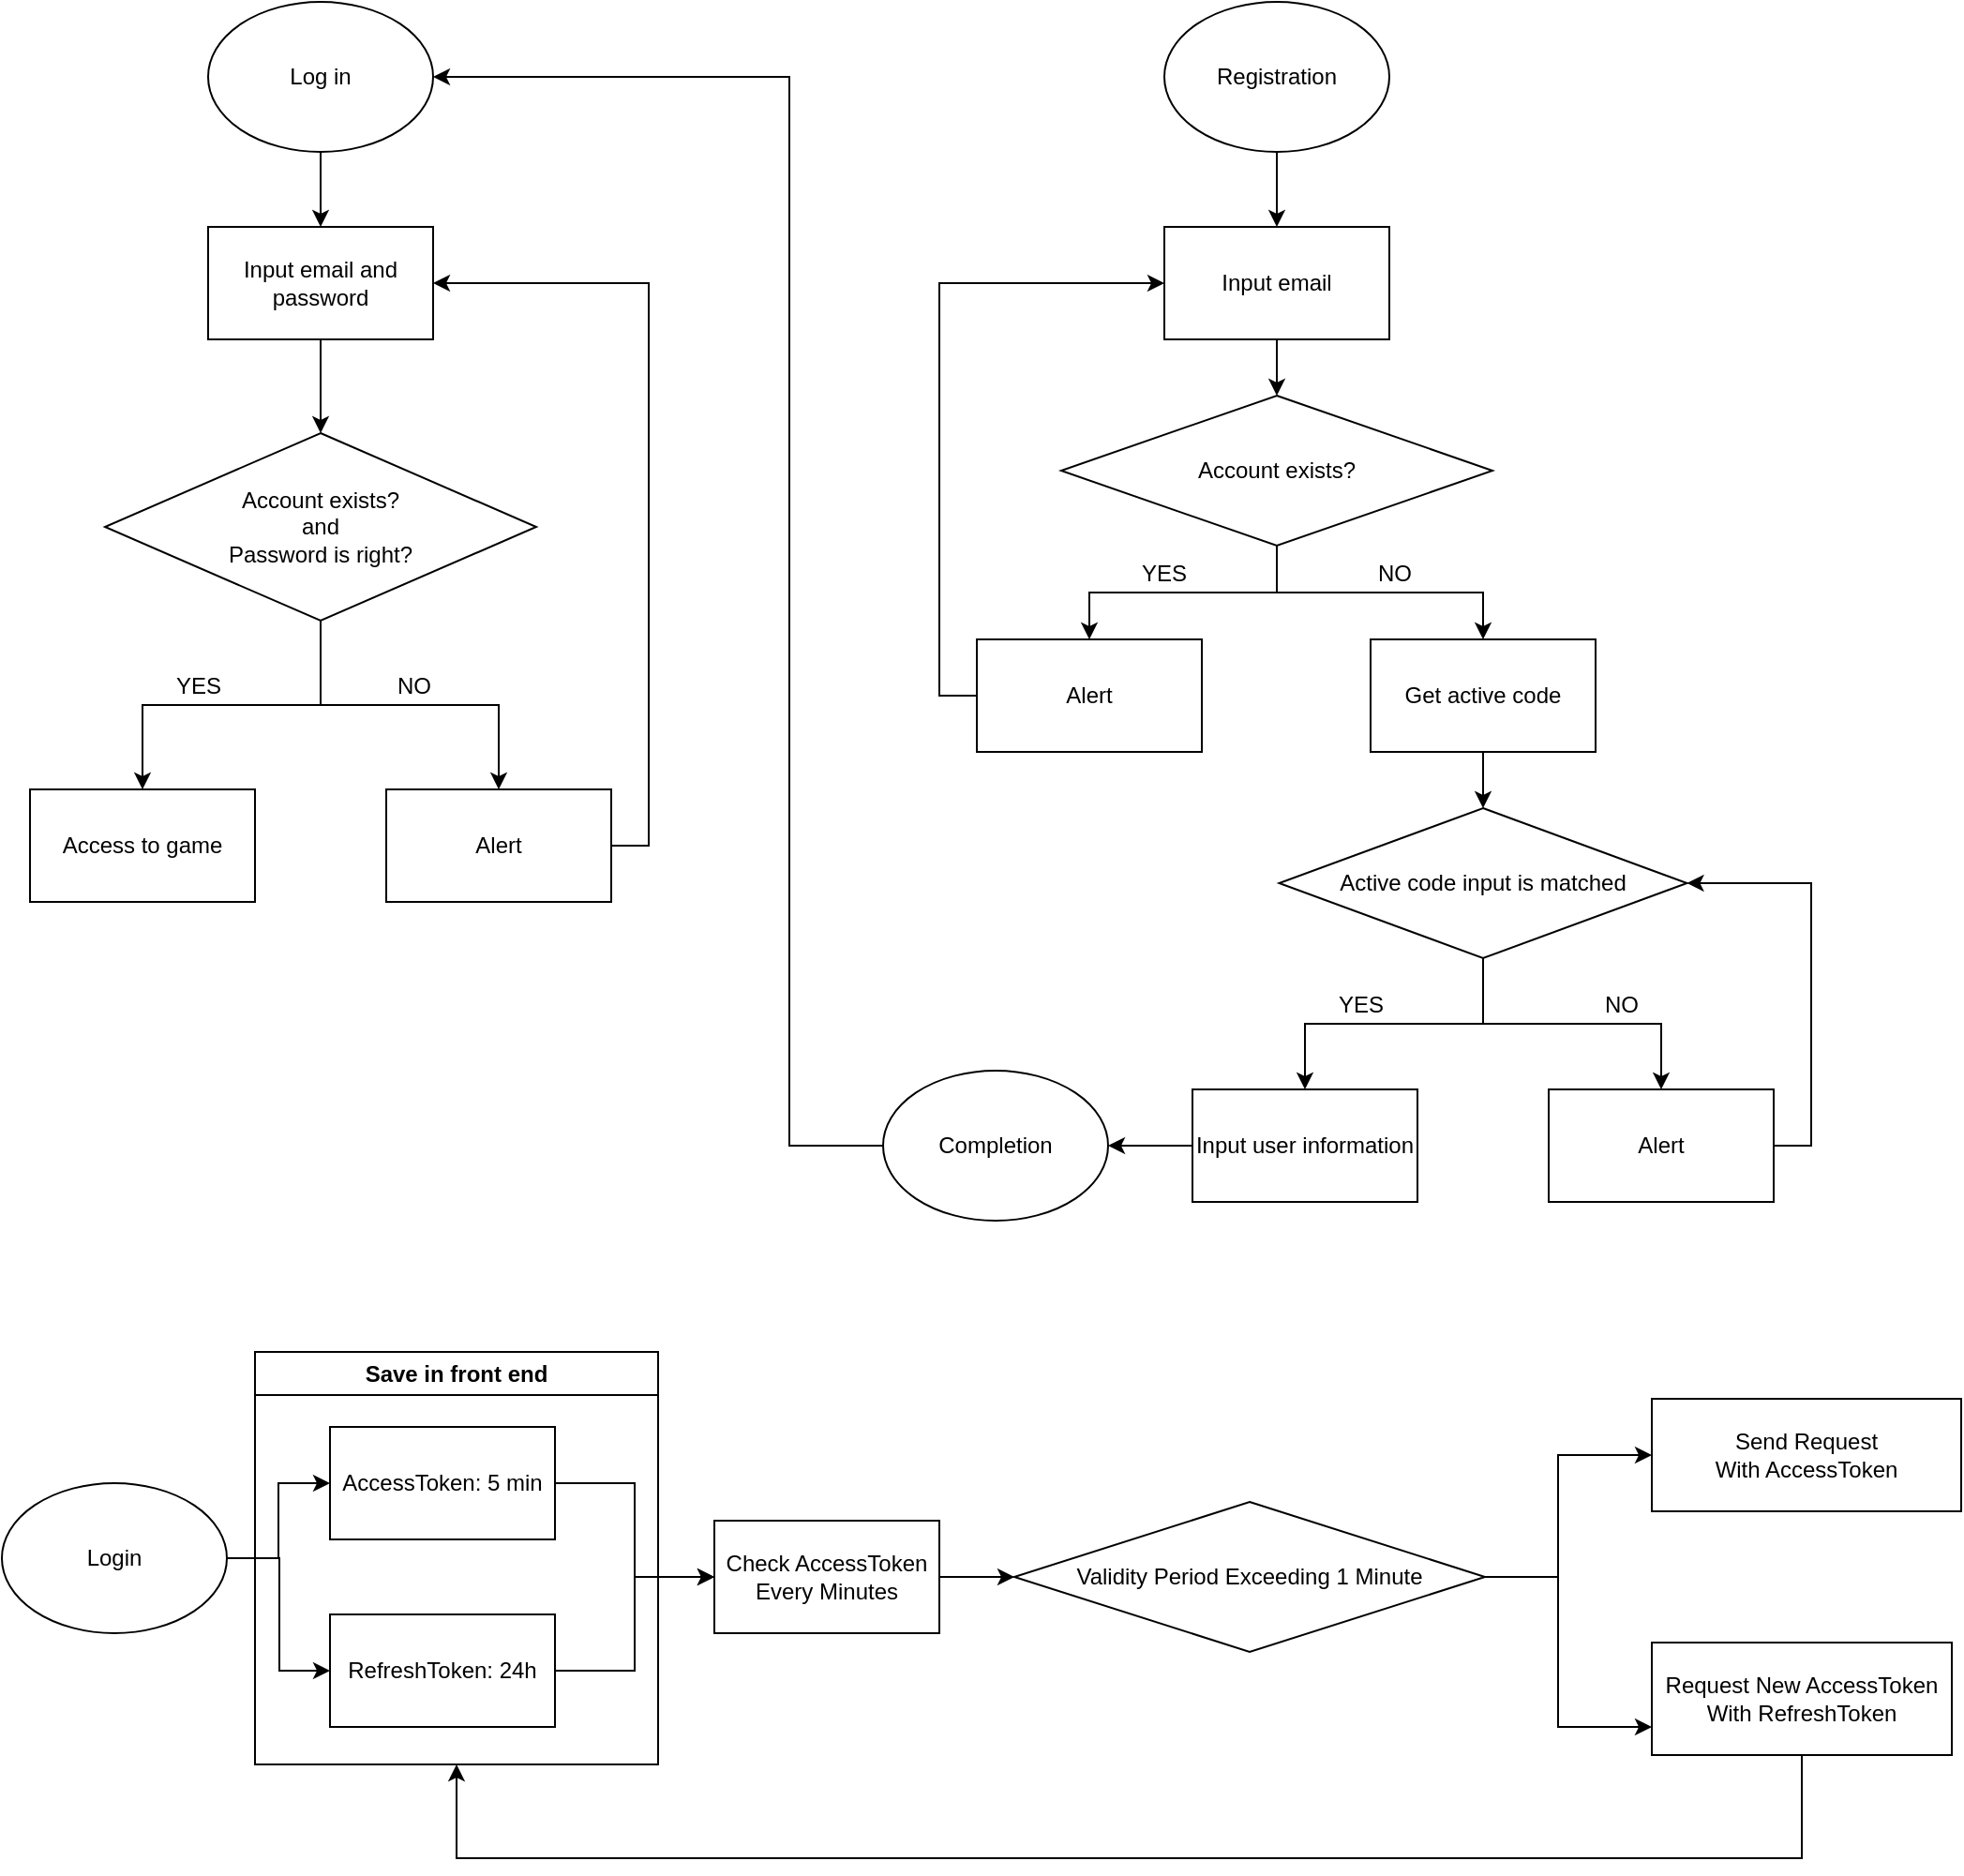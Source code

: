 <mxfile version="21.5.0" type="github">
  <diagram name="第 1 页" id="PhLj6sjb9oxEGrkQKkNx">
    <mxGraphModel dx="1122" dy="751" grid="1" gridSize="10" guides="1" tooltips="1" connect="1" arrows="1" fold="1" page="1" pageScale="1" pageWidth="827" pageHeight="1169" math="0" shadow="0">
      <root>
        <mxCell id="0" />
        <mxCell id="1" parent="0" />
        <mxCell id="Ax4YkN_Q0GDF2FjoO6fH-5" style="edgeStyle=orthogonalEdgeStyle;rounded=0;orthogonalLoop=1;jettySize=auto;html=1;exitX=0.5;exitY=1;exitDx=0;exitDy=0;entryX=0.5;entryY=0;entryDx=0;entryDy=0;" edge="1" parent="1" source="Ax4YkN_Q0GDF2FjoO6fH-3">
          <mxGeometry relative="1" as="geometry">
            <mxPoint x="240" y="220" as="targetPoint" />
          </mxGeometry>
        </mxCell>
        <mxCell id="Ax4YkN_Q0GDF2FjoO6fH-3" value="Log in" style="ellipse;whiteSpace=wrap;html=1;" vertex="1" parent="1">
          <mxGeometry x="180" y="100" width="120" height="80" as="geometry" />
        </mxCell>
        <mxCell id="Ax4YkN_Q0GDF2FjoO6fH-9" style="edgeStyle=orthogonalEdgeStyle;rounded=0;orthogonalLoop=1;jettySize=auto;html=1;exitX=0.5;exitY=1;exitDx=0;exitDy=0;entryX=0.5;entryY=0;entryDx=0;entryDy=0;" edge="1" parent="1" source="Ax4YkN_Q0GDF2FjoO6fH-6" target="Ax4YkN_Q0GDF2FjoO6fH-7">
          <mxGeometry relative="1" as="geometry" />
        </mxCell>
        <mxCell id="Ax4YkN_Q0GDF2FjoO6fH-10" style="edgeStyle=orthogonalEdgeStyle;rounded=0;orthogonalLoop=1;jettySize=auto;html=1;exitX=0.5;exitY=1;exitDx=0;exitDy=0;" edge="1" parent="1" source="Ax4YkN_Q0GDF2FjoO6fH-6" target="Ax4YkN_Q0GDF2FjoO6fH-8">
          <mxGeometry relative="1" as="geometry" />
        </mxCell>
        <mxCell id="Ax4YkN_Q0GDF2FjoO6fH-6" value="Account exists?&lt;br&gt;and&lt;br&gt;Password is right?" style="rhombus;whiteSpace=wrap;html=1;" vertex="1" parent="1">
          <mxGeometry x="125" y="330" width="230" height="100" as="geometry" />
        </mxCell>
        <mxCell id="Ax4YkN_Q0GDF2FjoO6fH-7" value="Access to game" style="rounded=0;whiteSpace=wrap;html=1;" vertex="1" parent="1">
          <mxGeometry x="85" y="520" width="120" height="60" as="geometry" />
        </mxCell>
        <mxCell id="Ax4YkN_Q0GDF2FjoO6fH-35" style="edgeStyle=orthogonalEdgeStyle;rounded=0;orthogonalLoop=1;jettySize=auto;html=1;exitX=1;exitY=0.5;exitDx=0;exitDy=0;entryX=1;entryY=0.5;entryDx=0;entryDy=0;" edge="1" parent="1" source="Ax4YkN_Q0GDF2FjoO6fH-8" target="Ax4YkN_Q0GDF2FjoO6fH-13">
          <mxGeometry relative="1" as="geometry" />
        </mxCell>
        <mxCell id="Ax4YkN_Q0GDF2FjoO6fH-8" value="Alert" style="rounded=0;whiteSpace=wrap;html=1;" vertex="1" parent="1">
          <mxGeometry x="275" y="520" width="120" height="60" as="geometry" />
        </mxCell>
        <mxCell id="Ax4YkN_Q0GDF2FjoO6fH-15" style="edgeStyle=orthogonalEdgeStyle;rounded=0;orthogonalLoop=1;jettySize=auto;html=1;exitX=0.5;exitY=1;exitDx=0;exitDy=0;entryX=0.5;entryY=0;entryDx=0;entryDy=0;" edge="1" parent="1" source="Ax4YkN_Q0GDF2FjoO6fH-13" target="Ax4YkN_Q0GDF2FjoO6fH-6">
          <mxGeometry relative="1" as="geometry" />
        </mxCell>
        <mxCell id="Ax4YkN_Q0GDF2FjoO6fH-13" value="Input email and password" style="rounded=0;whiteSpace=wrap;html=1;" vertex="1" parent="1">
          <mxGeometry x="180" y="220" width="120" height="60" as="geometry" />
        </mxCell>
        <mxCell id="Ax4YkN_Q0GDF2FjoO6fH-16" value="NO" style="text;html=1;strokeColor=none;fillColor=none;align=center;verticalAlign=middle;whiteSpace=wrap;rounded=0;" vertex="1" parent="1">
          <mxGeometry x="260" y="450" width="60" height="30" as="geometry" />
        </mxCell>
        <mxCell id="Ax4YkN_Q0GDF2FjoO6fH-17" value="YES" style="text;html=1;strokeColor=none;fillColor=none;align=center;verticalAlign=middle;whiteSpace=wrap;rounded=0;" vertex="1" parent="1">
          <mxGeometry x="145" y="450" width="60" height="30" as="geometry" />
        </mxCell>
        <mxCell id="Ax4YkN_Q0GDF2FjoO6fH-25" style="edgeStyle=orthogonalEdgeStyle;rounded=0;orthogonalLoop=1;jettySize=auto;html=1;exitX=0.5;exitY=1;exitDx=0;exitDy=0;" edge="1" parent="1" source="Ax4YkN_Q0GDF2FjoO6fH-19" target="Ax4YkN_Q0GDF2FjoO6fH-20">
          <mxGeometry relative="1" as="geometry" />
        </mxCell>
        <mxCell id="Ax4YkN_Q0GDF2FjoO6fH-19" value="Registration" style="ellipse;whiteSpace=wrap;html=1;" vertex="1" parent="1">
          <mxGeometry x="690" y="100" width="120" height="80" as="geometry" />
        </mxCell>
        <mxCell id="Ax4YkN_Q0GDF2FjoO6fH-26" style="edgeStyle=orthogonalEdgeStyle;rounded=0;orthogonalLoop=1;jettySize=auto;html=1;exitX=0.5;exitY=1;exitDx=0;exitDy=0;entryX=0.5;entryY=0;entryDx=0;entryDy=0;" edge="1" parent="1" source="Ax4YkN_Q0GDF2FjoO6fH-20" target="Ax4YkN_Q0GDF2FjoO6fH-22">
          <mxGeometry relative="1" as="geometry" />
        </mxCell>
        <mxCell id="Ax4YkN_Q0GDF2FjoO6fH-20" value="Input email" style="rounded=0;whiteSpace=wrap;html=1;" vertex="1" parent="1">
          <mxGeometry x="690" y="220" width="120" height="60" as="geometry" />
        </mxCell>
        <mxCell id="Ax4YkN_Q0GDF2FjoO6fH-30" style="edgeStyle=orthogonalEdgeStyle;rounded=0;orthogonalLoop=1;jettySize=auto;html=1;exitX=0.5;exitY=1;exitDx=0;exitDy=0;entryX=0.5;entryY=0;entryDx=0;entryDy=0;" edge="1" parent="1" source="Ax4YkN_Q0GDF2FjoO6fH-22" target="Ax4YkN_Q0GDF2FjoO6fH-28">
          <mxGeometry relative="1" as="geometry" />
        </mxCell>
        <mxCell id="Ax4YkN_Q0GDF2FjoO6fH-31" style="edgeStyle=orthogonalEdgeStyle;rounded=0;orthogonalLoop=1;jettySize=auto;html=1;exitX=0.5;exitY=1;exitDx=0;exitDy=0;" edge="1" parent="1" source="Ax4YkN_Q0GDF2FjoO6fH-22" target="Ax4YkN_Q0GDF2FjoO6fH-27">
          <mxGeometry relative="1" as="geometry" />
        </mxCell>
        <mxCell id="Ax4YkN_Q0GDF2FjoO6fH-22" value="Account exists?" style="rhombus;whiteSpace=wrap;html=1;" vertex="1" parent="1">
          <mxGeometry x="635" y="310" width="230" height="80" as="geometry" />
        </mxCell>
        <mxCell id="Ax4YkN_Q0GDF2FjoO6fH-37" style="edgeStyle=orthogonalEdgeStyle;rounded=0;orthogonalLoop=1;jettySize=auto;html=1;exitX=0.5;exitY=1;exitDx=0;exitDy=0;entryX=0.5;entryY=0;entryDx=0;entryDy=0;" edge="1" parent="1" source="Ax4YkN_Q0GDF2FjoO6fH-27" target="Ax4YkN_Q0GDF2FjoO6fH-32">
          <mxGeometry relative="1" as="geometry" />
        </mxCell>
        <mxCell id="Ax4YkN_Q0GDF2FjoO6fH-27" value="Get active code" style="rounded=0;whiteSpace=wrap;html=1;" vertex="1" parent="1">
          <mxGeometry x="800" y="440" width="120" height="60" as="geometry" />
        </mxCell>
        <mxCell id="Ax4YkN_Q0GDF2FjoO6fH-34" style="edgeStyle=orthogonalEdgeStyle;rounded=0;orthogonalLoop=1;jettySize=auto;html=1;exitX=0;exitY=0.5;exitDx=0;exitDy=0;entryX=0;entryY=0.5;entryDx=0;entryDy=0;" edge="1" parent="1" source="Ax4YkN_Q0GDF2FjoO6fH-28" target="Ax4YkN_Q0GDF2FjoO6fH-20">
          <mxGeometry relative="1" as="geometry" />
        </mxCell>
        <mxCell id="Ax4YkN_Q0GDF2FjoO6fH-28" value="Alert" style="rounded=0;whiteSpace=wrap;html=1;" vertex="1" parent="1">
          <mxGeometry x="590" y="440" width="120" height="60" as="geometry" />
        </mxCell>
        <mxCell id="Ax4YkN_Q0GDF2FjoO6fH-47" style="edgeStyle=orthogonalEdgeStyle;rounded=0;orthogonalLoop=1;jettySize=auto;html=1;exitX=0.5;exitY=1;exitDx=0;exitDy=0;entryX=0.5;entryY=0;entryDx=0;entryDy=0;" edge="1" parent="1" source="Ax4YkN_Q0GDF2FjoO6fH-32" target="Ax4YkN_Q0GDF2FjoO6fH-39">
          <mxGeometry relative="1" as="geometry" />
        </mxCell>
        <mxCell id="Ax4YkN_Q0GDF2FjoO6fH-49" style="edgeStyle=orthogonalEdgeStyle;rounded=0;orthogonalLoop=1;jettySize=auto;html=1;exitX=0.5;exitY=1;exitDx=0;exitDy=0;entryX=0.5;entryY=0;entryDx=0;entryDy=0;" edge="1" parent="1" source="Ax4YkN_Q0GDF2FjoO6fH-32" target="Ax4YkN_Q0GDF2FjoO6fH-48">
          <mxGeometry relative="1" as="geometry" />
        </mxCell>
        <mxCell id="Ax4YkN_Q0GDF2FjoO6fH-32" value="Active code input is matched" style="rhombus;whiteSpace=wrap;html=1;" vertex="1" parent="1">
          <mxGeometry x="751.25" y="530" width="217.5" height="80" as="geometry" />
        </mxCell>
        <mxCell id="Ax4YkN_Q0GDF2FjoO6fH-43" style="edgeStyle=orthogonalEdgeStyle;rounded=0;orthogonalLoop=1;jettySize=auto;html=1;exitX=0;exitY=0.5;exitDx=0;exitDy=0;entryX=1;entryY=0.5;entryDx=0;entryDy=0;" edge="1" parent="1" source="Ax4YkN_Q0GDF2FjoO6fH-39" target="Ax4YkN_Q0GDF2FjoO6fH-41">
          <mxGeometry relative="1" as="geometry" />
        </mxCell>
        <mxCell id="Ax4YkN_Q0GDF2FjoO6fH-39" value="Input user information" style="rounded=0;whiteSpace=wrap;html=1;" vertex="1" parent="1">
          <mxGeometry x="705" y="680" width="120" height="60" as="geometry" />
        </mxCell>
        <mxCell id="Ax4YkN_Q0GDF2FjoO6fH-44" style="edgeStyle=orthogonalEdgeStyle;rounded=0;orthogonalLoop=1;jettySize=auto;html=1;exitX=0;exitY=0.5;exitDx=0;exitDy=0;entryX=1;entryY=0.5;entryDx=0;entryDy=0;" edge="1" parent="1" source="Ax4YkN_Q0GDF2FjoO6fH-41" target="Ax4YkN_Q0GDF2FjoO6fH-3">
          <mxGeometry relative="1" as="geometry">
            <Array as="points">
              <mxPoint x="490" y="710" />
              <mxPoint x="490" y="140" />
            </Array>
          </mxGeometry>
        </mxCell>
        <mxCell id="Ax4YkN_Q0GDF2FjoO6fH-41" value="Completion" style="ellipse;whiteSpace=wrap;html=1;" vertex="1" parent="1">
          <mxGeometry x="540" y="670" width="120" height="80" as="geometry" />
        </mxCell>
        <mxCell id="Ax4YkN_Q0GDF2FjoO6fH-45" value="NO" style="text;html=1;strokeColor=none;fillColor=none;align=center;verticalAlign=middle;whiteSpace=wrap;rounded=0;" vertex="1" parent="1">
          <mxGeometry x="782.5" y="390" width="60" height="30" as="geometry" />
        </mxCell>
        <mxCell id="Ax4YkN_Q0GDF2FjoO6fH-46" value="YES" style="text;html=1;strokeColor=none;fillColor=none;align=center;verticalAlign=middle;whiteSpace=wrap;rounded=0;" vertex="1" parent="1">
          <mxGeometry x="660" y="390" width="60" height="30" as="geometry" />
        </mxCell>
        <mxCell id="Ax4YkN_Q0GDF2FjoO6fH-50" style="edgeStyle=orthogonalEdgeStyle;rounded=0;orthogonalLoop=1;jettySize=auto;html=1;exitX=1;exitY=0.5;exitDx=0;exitDy=0;entryX=1;entryY=0.5;entryDx=0;entryDy=0;" edge="1" parent="1" source="Ax4YkN_Q0GDF2FjoO6fH-48" target="Ax4YkN_Q0GDF2FjoO6fH-32">
          <mxGeometry relative="1" as="geometry" />
        </mxCell>
        <mxCell id="Ax4YkN_Q0GDF2FjoO6fH-48" value="Alert" style="rounded=0;whiteSpace=wrap;html=1;" vertex="1" parent="1">
          <mxGeometry x="895" y="680" width="120" height="60" as="geometry" />
        </mxCell>
        <mxCell id="Ax4YkN_Q0GDF2FjoO6fH-53" value="NO" style="text;html=1;strokeColor=none;fillColor=none;align=center;verticalAlign=middle;whiteSpace=wrap;rounded=0;" vertex="1" parent="1">
          <mxGeometry x="903.75" y="620" width="60" height="30" as="geometry" />
        </mxCell>
        <mxCell id="Ax4YkN_Q0GDF2FjoO6fH-54" value="YES" style="text;html=1;strokeColor=none;fillColor=none;align=center;verticalAlign=middle;whiteSpace=wrap;rounded=0;" vertex="1" parent="1">
          <mxGeometry x="765" y="620" width="60" height="30" as="geometry" />
        </mxCell>
        <mxCell id="Ax4YkN_Q0GDF2FjoO6fH-90" style="edgeStyle=orthogonalEdgeStyle;rounded=0;orthogonalLoop=1;jettySize=auto;html=1;exitX=1;exitY=0.5;exitDx=0;exitDy=0;entryX=0;entryY=0.5;entryDx=0;entryDy=0;" edge="1" parent="1" source="Ax4YkN_Q0GDF2FjoO6fH-63" target="Ax4YkN_Q0GDF2FjoO6fH-65">
          <mxGeometry relative="1" as="geometry">
            <Array as="points">
              <mxPoint x="218" y="930" />
              <mxPoint x="218" y="990" />
            </Array>
          </mxGeometry>
        </mxCell>
        <mxCell id="Ax4YkN_Q0GDF2FjoO6fH-91" style="edgeStyle=orthogonalEdgeStyle;rounded=0;orthogonalLoop=1;jettySize=auto;html=1;exitX=1;exitY=0.5;exitDx=0;exitDy=0;entryX=0;entryY=0.5;entryDx=0;entryDy=0;" edge="1" parent="1" source="Ax4YkN_Q0GDF2FjoO6fH-63" target="Ax4YkN_Q0GDF2FjoO6fH-64">
          <mxGeometry relative="1" as="geometry" />
        </mxCell>
        <mxCell id="Ax4YkN_Q0GDF2FjoO6fH-63" value="Login" style="ellipse;whiteSpace=wrap;html=1;" vertex="1" parent="1">
          <mxGeometry x="70" y="890" width="120" height="80" as="geometry" />
        </mxCell>
        <mxCell id="Ax4YkN_Q0GDF2FjoO6fH-85" style="edgeStyle=orthogonalEdgeStyle;rounded=0;orthogonalLoop=1;jettySize=auto;html=1;exitX=1;exitY=0.5;exitDx=0;exitDy=0;entryX=0;entryY=0.5;entryDx=0;entryDy=0;" edge="1" parent="1" source="Ax4YkN_Q0GDF2FjoO6fH-64" target="Ax4YkN_Q0GDF2FjoO6fH-69">
          <mxGeometry relative="1" as="geometry" />
        </mxCell>
        <mxCell id="Ax4YkN_Q0GDF2FjoO6fH-64" value="AccessToken: 5 min" style="rounded=0;whiteSpace=wrap;html=1;" vertex="1" parent="1">
          <mxGeometry x="245" y="860" width="120" height="60" as="geometry" />
        </mxCell>
        <mxCell id="Ax4YkN_Q0GDF2FjoO6fH-87" style="edgeStyle=orthogonalEdgeStyle;rounded=0;orthogonalLoop=1;jettySize=auto;html=1;exitX=1;exitY=0.5;exitDx=0;exitDy=0;entryX=0;entryY=0.5;entryDx=0;entryDy=0;" edge="1" parent="1" source="Ax4YkN_Q0GDF2FjoO6fH-65" target="Ax4YkN_Q0GDF2FjoO6fH-69">
          <mxGeometry relative="1" as="geometry" />
        </mxCell>
        <mxCell id="Ax4YkN_Q0GDF2FjoO6fH-65" value="RefreshToken: 24h" style="rounded=0;whiteSpace=wrap;html=1;" vertex="1" parent="1">
          <mxGeometry x="245" y="960" width="120" height="60" as="geometry" />
        </mxCell>
        <mxCell id="Ax4YkN_Q0GDF2FjoO6fH-67" value="Send Request&lt;br&gt;With AccessToken" style="rounded=0;whiteSpace=wrap;html=1;" vertex="1" parent="1">
          <mxGeometry x="950" y="845" width="165" height="60" as="geometry" />
        </mxCell>
        <mxCell id="Ax4YkN_Q0GDF2FjoO6fH-84" style="edgeStyle=orthogonalEdgeStyle;rounded=0;orthogonalLoop=1;jettySize=auto;html=1;exitX=1;exitY=0.5;exitDx=0;exitDy=0;entryX=0;entryY=0.5;entryDx=0;entryDy=0;" edge="1" parent="1" source="Ax4YkN_Q0GDF2FjoO6fH-69" target="Ax4YkN_Q0GDF2FjoO6fH-70">
          <mxGeometry relative="1" as="geometry" />
        </mxCell>
        <mxCell id="Ax4YkN_Q0GDF2FjoO6fH-69" value="Check AccessToken&lt;br&gt;Every Minutes" style="rounded=0;whiteSpace=wrap;html=1;" vertex="1" parent="1">
          <mxGeometry x="450" y="910" width="120" height="60" as="geometry" />
        </mxCell>
        <mxCell id="Ax4YkN_Q0GDF2FjoO6fH-82" style="edgeStyle=orthogonalEdgeStyle;rounded=0;orthogonalLoop=1;jettySize=auto;html=1;exitX=1;exitY=0.5;exitDx=0;exitDy=0;entryX=0;entryY=0.5;entryDx=0;entryDy=0;" edge="1" parent="1" source="Ax4YkN_Q0GDF2FjoO6fH-70" target="Ax4YkN_Q0GDF2FjoO6fH-67">
          <mxGeometry relative="1" as="geometry">
            <Array as="points">
              <mxPoint x="900" y="940" />
              <mxPoint x="900" y="875" />
            </Array>
          </mxGeometry>
        </mxCell>
        <mxCell id="Ax4YkN_Q0GDF2FjoO6fH-83" style="edgeStyle=orthogonalEdgeStyle;rounded=0;orthogonalLoop=1;jettySize=auto;html=1;exitX=1;exitY=0.5;exitDx=0;exitDy=0;entryX=0;entryY=0.75;entryDx=0;entryDy=0;" edge="1" parent="1" source="Ax4YkN_Q0GDF2FjoO6fH-70" target="Ax4YkN_Q0GDF2FjoO6fH-74">
          <mxGeometry relative="1" as="geometry">
            <Array as="points">
              <mxPoint x="900" y="940" />
              <mxPoint x="900" y="1020" />
            </Array>
          </mxGeometry>
        </mxCell>
        <mxCell id="Ax4YkN_Q0GDF2FjoO6fH-70" value="Validity Period Exceeding 1 Minute" style="rhombus;whiteSpace=wrap;html=1;" vertex="1" parent="1">
          <mxGeometry x="610" y="900" width="251" height="80" as="geometry" />
        </mxCell>
        <mxCell id="Ax4YkN_Q0GDF2FjoO6fH-95" style="edgeStyle=orthogonalEdgeStyle;rounded=0;orthogonalLoop=1;jettySize=auto;html=1;exitX=0.5;exitY=1;exitDx=0;exitDy=0;entryX=0.5;entryY=1;entryDx=0;entryDy=0;" edge="1" parent="1" source="Ax4YkN_Q0GDF2FjoO6fH-74" target="Ax4YkN_Q0GDF2FjoO6fH-94">
          <mxGeometry relative="1" as="geometry">
            <Array as="points">
              <mxPoint x="1030" y="1090" />
              <mxPoint x="312" y="1090" />
            </Array>
          </mxGeometry>
        </mxCell>
        <mxCell id="Ax4YkN_Q0GDF2FjoO6fH-74" value="Request New AccessToken With RefreshToken" style="rounded=0;whiteSpace=wrap;html=1;" vertex="1" parent="1">
          <mxGeometry x="950" y="975" width="160" height="60" as="geometry" />
        </mxCell>
        <mxCell id="Ax4YkN_Q0GDF2FjoO6fH-94" value="Save in front end" style="swimlane;whiteSpace=wrap;html=1;" vertex="1" parent="1">
          <mxGeometry x="205" y="820" width="215" height="220" as="geometry" />
        </mxCell>
      </root>
    </mxGraphModel>
  </diagram>
</mxfile>
